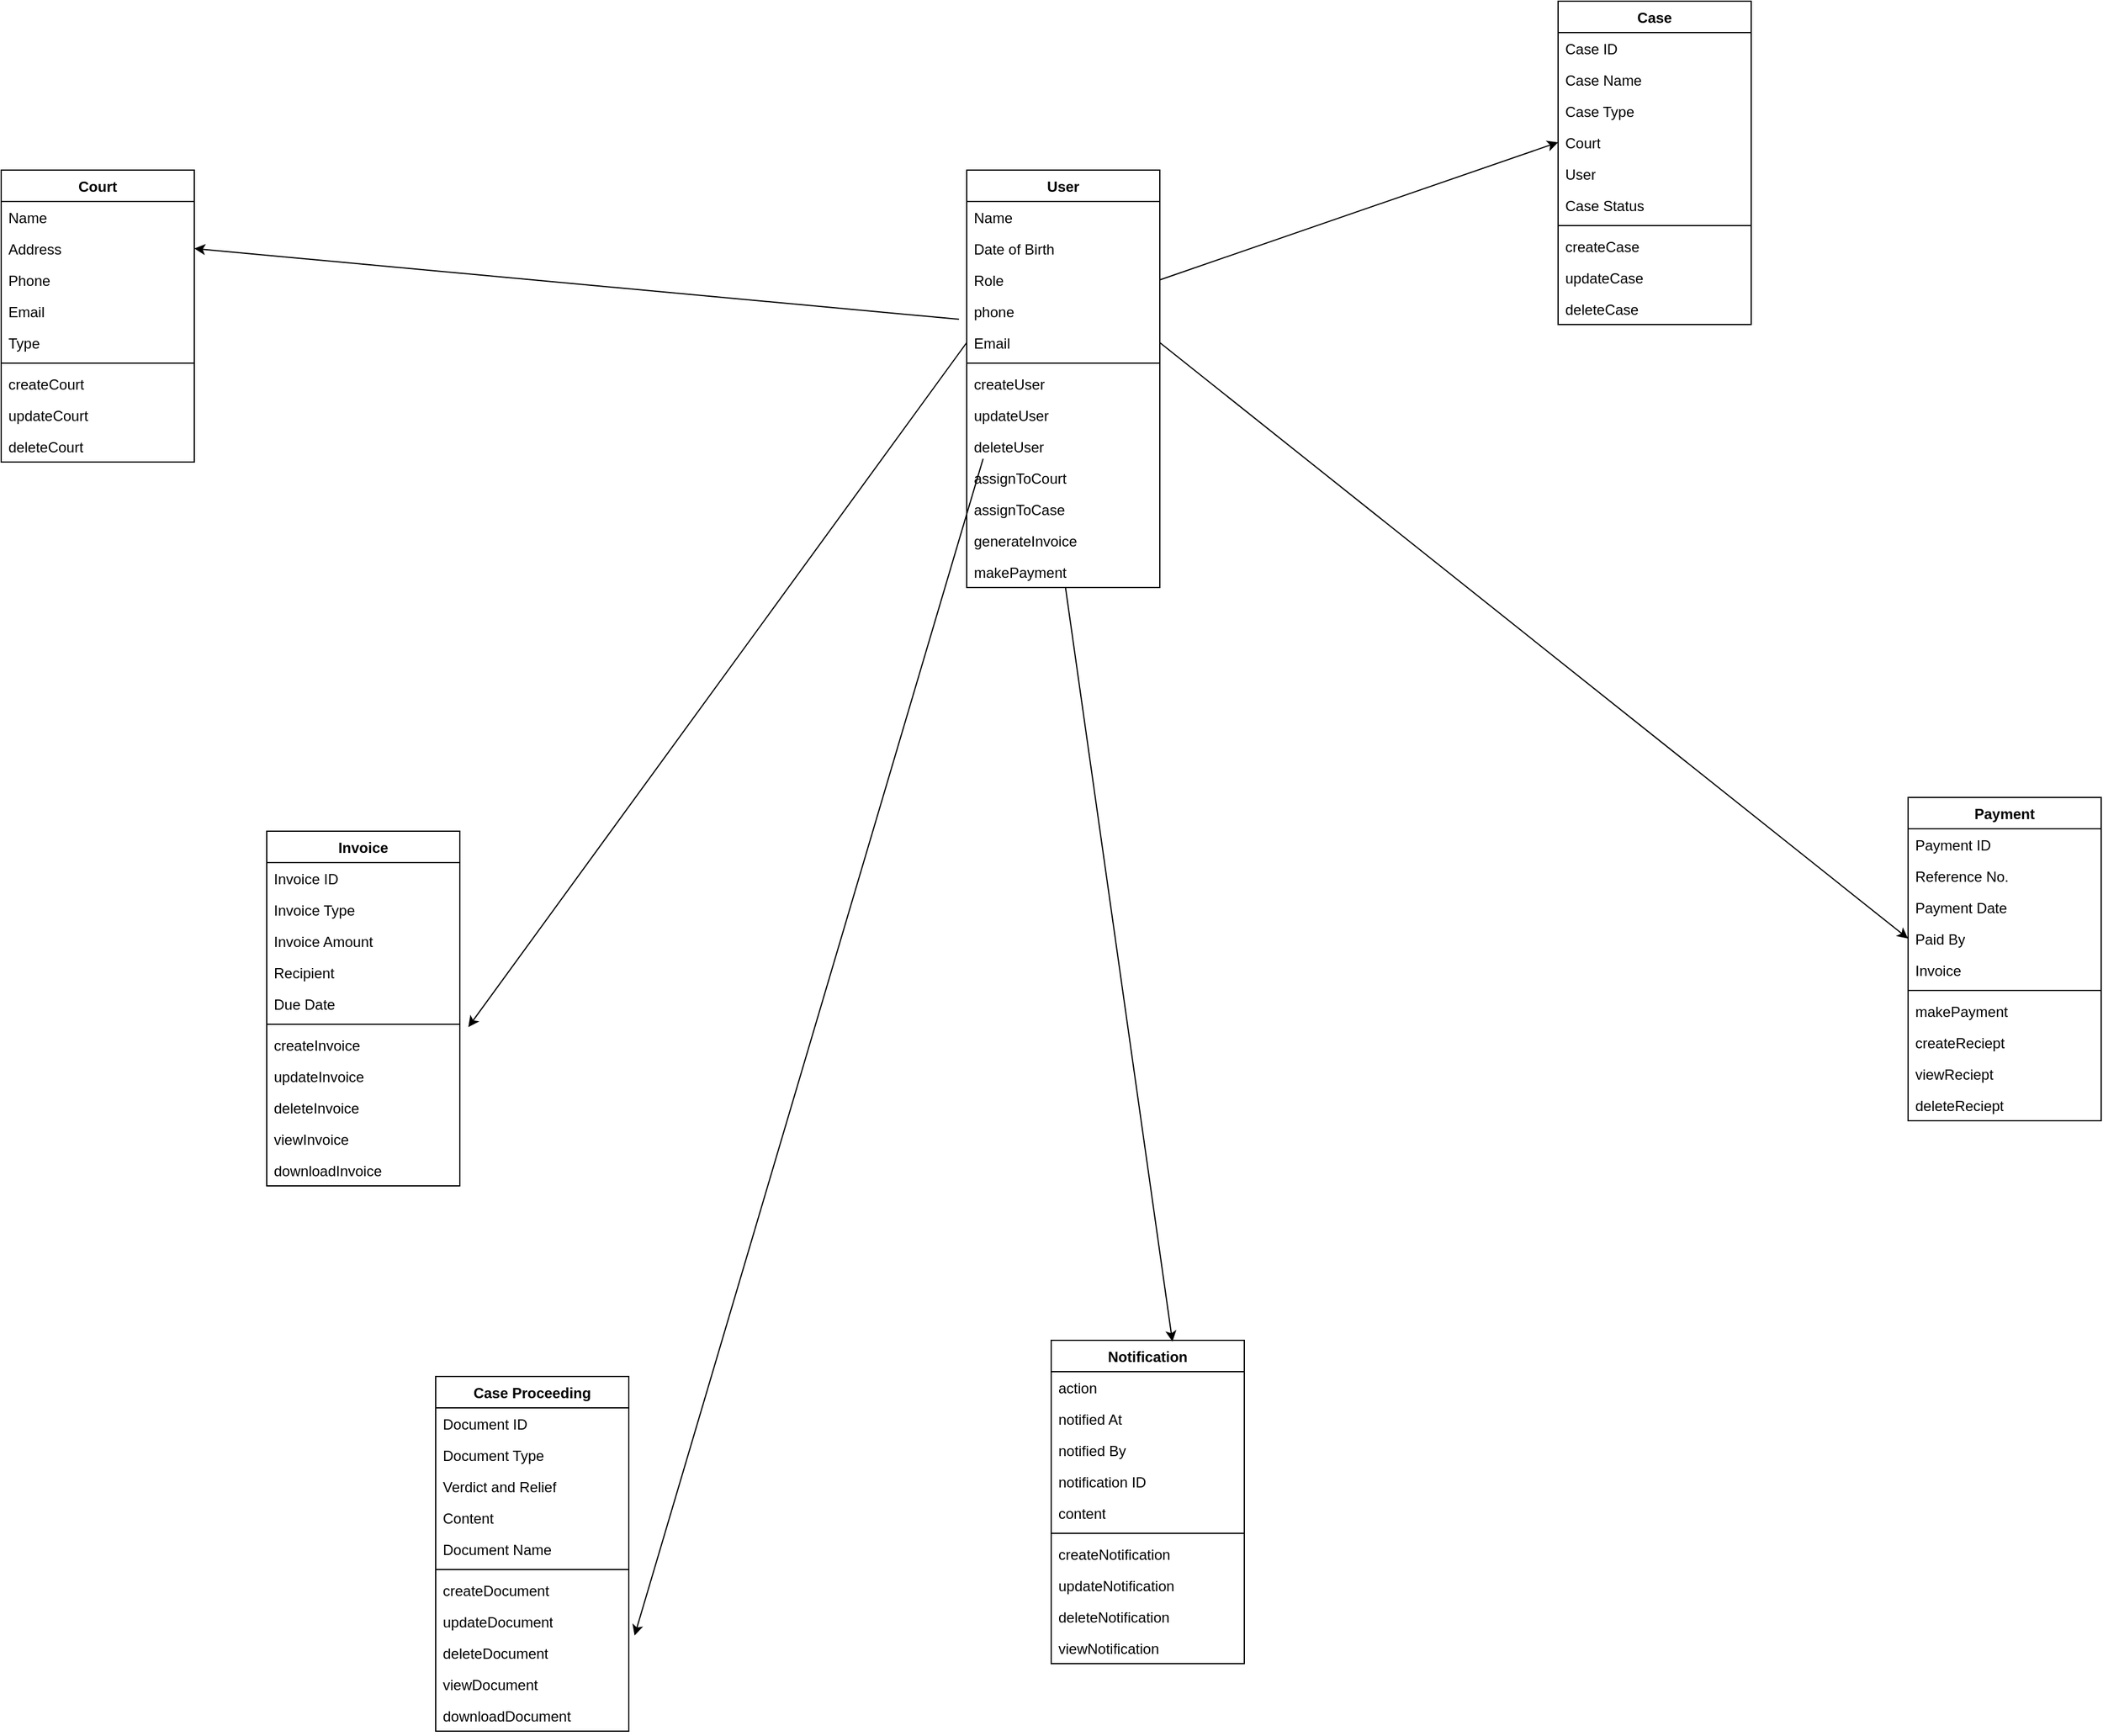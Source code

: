 <mxfile version="24.0.4" type="device">
  <diagram id="C5RBs43oDa-KdzZeNtuy" name="Page-1">
    <mxGraphModel dx="3027" dy="2479" grid="1" gridSize="10" guides="1" tooltips="1" connect="1" arrows="1" fold="1" page="1" pageScale="1" pageWidth="827" pageHeight="1169" math="0" shadow="0">
      <root>
        <mxCell id="WIyWlLk6GJQsqaUBKTNV-0" />
        <mxCell id="WIyWlLk6GJQsqaUBKTNV-1" parent="WIyWlLk6GJQsqaUBKTNV-0" />
        <mxCell id="jeXY_dgXtg1qaikZuLKi-0" value="User" style="swimlane;fontStyle=1;align=center;verticalAlign=top;childLayout=stackLayout;horizontal=1;startSize=26;horizontalStack=0;resizeParent=1;resizeParentMax=0;resizeLast=0;collapsible=1;marginBottom=0;whiteSpace=wrap;html=1;" vertex="1" parent="WIyWlLk6GJQsqaUBKTNV-1">
          <mxGeometry x="370" y="-150" width="160" height="346" as="geometry" />
        </mxCell>
        <mxCell id="jeXY_dgXtg1qaikZuLKi-1" value="Name" style="text;strokeColor=none;fillColor=none;align=left;verticalAlign=top;spacingLeft=4;spacingRight=4;overflow=hidden;rotatable=0;points=[[0,0.5],[1,0.5]];portConstraint=eastwest;whiteSpace=wrap;html=1;" vertex="1" parent="jeXY_dgXtg1qaikZuLKi-0">
          <mxGeometry y="26" width="160" height="26" as="geometry" />
        </mxCell>
        <mxCell id="jeXY_dgXtg1qaikZuLKi-32" value="Date of Birth" style="text;strokeColor=none;fillColor=none;align=left;verticalAlign=top;spacingLeft=4;spacingRight=4;overflow=hidden;rotatable=0;points=[[0,0.5],[1,0.5]];portConstraint=eastwest;whiteSpace=wrap;html=1;" vertex="1" parent="jeXY_dgXtg1qaikZuLKi-0">
          <mxGeometry y="52" width="160" height="26" as="geometry" />
        </mxCell>
        <mxCell id="jeXY_dgXtg1qaikZuLKi-33" value="Role" style="text;strokeColor=none;fillColor=none;align=left;verticalAlign=top;spacingLeft=4;spacingRight=4;overflow=hidden;rotatable=0;points=[[0,0.5],[1,0.5]];portConstraint=eastwest;whiteSpace=wrap;html=1;" vertex="1" parent="jeXY_dgXtg1qaikZuLKi-0">
          <mxGeometry y="78" width="160" height="26" as="geometry" />
        </mxCell>
        <mxCell id="jeXY_dgXtg1qaikZuLKi-36" value="phone" style="text;strokeColor=none;fillColor=none;align=left;verticalAlign=top;spacingLeft=4;spacingRight=4;overflow=hidden;rotatable=0;points=[[0,0.5],[1,0.5]];portConstraint=eastwest;whiteSpace=wrap;html=1;" vertex="1" parent="jeXY_dgXtg1qaikZuLKi-0">
          <mxGeometry y="104" width="160" height="26" as="geometry" />
        </mxCell>
        <mxCell id="jeXY_dgXtg1qaikZuLKi-34" value="Email" style="text;strokeColor=none;fillColor=none;align=left;verticalAlign=top;spacingLeft=4;spacingRight=4;overflow=hidden;rotatable=0;points=[[0,0.5],[1,0.5]];portConstraint=eastwest;whiteSpace=wrap;html=1;" vertex="1" parent="jeXY_dgXtg1qaikZuLKi-0">
          <mxGeometry y="130" width="160" height="26" as="geometry" />
        </mxCell>
        <mxCell id="jeXY_dgXtg1qaikZuLKi-2" value="" style="line;strokeWidth=1;fillColor=none;align=left;verticalAlign=middle;spacingTop=-1;spacingLeft=3;spacingRight=3;rotatable=0;labelPosition=right;points=[];portConstraint=eastwest;strokeColor=inherit;" vertex="1" parent="jeXY_dgXtg1qaikZuLKi-0">
          <mxGeometry y="156" width="160" height="8" as="geometry" />
        </mxCell>
        <mxCell id="jeXY_dgXtg1qaikZuLKi-3" value="createUser" style="text;strokeColor=none;fillColor=none;align=left;verticalAlign=top;spacingLeft=4;spacingRight=4;overflow=hidden;rotatable=0;points=[[0,0.5],[1,0.5]];portConstraint=eastwest;whiteSpace=wrap;html=1;" vertex="1" parent="jeXY_dgXtg1qaikZuLKi-0">
          <mxGeometry y="164" width="160" height="26" as="geometry" />
        </mxCell>
        <mxCell id="jeXY_dgXtg1qaikZuLKi-37" value="updateUser" style="text;strokeColor=none;fillColor=none;align=left;verticalAlign=top;spacingLeft=4;spacingRight=4;overflow=hidden;rotatable=0;points=[[0,0.5],[1,0.5]];portConstraint=eastwest;whiteSpace=wrap;html=1;" vertex="1" parent="jeXY_dgXtg1qaikZuLKi-0">
          <mxGeometry y="190" width="160" height="26" as="geometry" />
        </mxCell>
        <mxCell id="jeXY_dgXtg1qaikZuLKi-38" value="deleteUser" style="text;strokeColor=none;fillColor=none;align=left;verticalAlign=top;spacingLeft=4;spacingRight=4;overflow=hidden;rotatable=0;points=[[0,0.5],[1,0.5]];portConstraint=eastwest;whiteSpace=wrap;html=1;" vertex="1" parent="jeXY_dgXtg1qaikZuLKi-0">
          <mxGeometry y="216" width="160" height="26" as="geometry" />
        </mxCell>
        <mxCell id="jeXY_dgXtg1qaikZuLKi-39" value="assignToCourt" style="text;strokeColor=none;fillColor=none;align=left;verticalAlign=top;spacingLeft=4;spacingRight=4;overflow=hidden;rotatable=0;points=[[0,0.5],[1,0.5]];portConstraint=eastwest;whiteSpace=wrap;html=1;" vertex="1" parent="jeXY_dgXtg1qaikZuLKi-0">
          <mxGeometry y="242" width="160" height="26" as="geometry" />
        </mxCell>
        <mxCell id="jeXY_dgXtg1qaikZuLKi-40" value="assignToCase" style="text;strokeColor=none;fillColor=none;align=left;verticalAlign=top;spacingLeft=4;spacingRight=4;overflow=hidden;rotatable=0;points=[[0,0.5],[1,0.5]];portConstraint=eastwest;whiteSpace=wrap;html=1;" vertex="1" parent="jeXY_dgXtg1qaikZuLKi-0">
          <mxGeometry y="268" width="160" height="26" as="geometry" />
        </mxCell>
        <mxCell id="jeXY_dgXtg1qaikZuLKi-41" value="generateInvoice" style="text;strokeColor=none;fillColor=none;align=left;verticalAlign=top;spacingLeft=4;spacingRight=4;overflow=hidden;rotatable=0;points=[[0,0.5],[1,0.5]];portConstraint=eastwest;whiteSpace=wrap;html=1;" vertex="1" parent="jeXY_dgXtg1qaikZuLKi-0">
          <mxGeometry y="294" width="160" height="26" as="geometry" />
        </mxCell>
        <mxCell id="jeXY_dgXtg1qaikZuLKi-42" value="makePayment" style="text;strokeColor=none;fillColor=none;align=left;verticalAlign=top;spacingLeft=4;spacingRight=4;overflow=hidden;rotatable=0;points=[[0,0.5],[1,0.5]];portConstraint=eastwest;whiteSpace=wrap;html=1;" vertex="1" parent="jeXY_dgXtg1qaikZuLKi-0">
          <mxGeometry y="320" width="160" height="26" as="geometry" />
        </mxCell>
        <mxCell id="jeXY_dgXtg1qaikZuLKi-4" value="Court" style="swimlane;fontStyle=1;align=center;verticalAlign=top;childLayout=stackLayout;horizontal=1;startSize=26;horizontalStack=0;resizeParent=1;resizeParentMax=0;resizeLast=0;collapsible=1;marginBottom=0;whiteSpace=wrap;html=1;" vertex="1" parent="WIyWlLk6GJQsqaUBKTNV-1">
          <mxGeometry x="-430" y="-150" width="160" height="242" as="geometry" />
        </mxCell>
        <mxCell id="jeXY_dgXtg1qaikZuLKi-47" value="Name&lt;span style=&quot;white-space: pre;&quot;&gt;&#x9;&lt;/span&gt;" style="text;strokeColor=none;fillColor=none;align=left;verticalAlign=top;spacingLeft=4;spacingRight=4;overflow=hidden;rotatable=0;points=[[0,0.5],[1,0.5]];portConstraint=eastwest;whiteSpace=wrap;html=1;" vertex="1" parent="jeXY_dgXtg1qaikZuLKi-4">
          <mxGeometry y="26" width="160" height="26" as="geometry" />
        </mxCell>
        <mxCell id="jeXY_dgXtg1qaikZuLKi-46" value="Address" style="text;strokeColor=none;fillColor=none;align=left;verticalAlign=top;spacingLeft=4;spacingRight=4;overflow=hidden;rotatable=0;points=[[0,0.5],[1,0.5]];portConstraint=eastwest;whiteSpace=wrap;html=1;" vertex="1" parent="jeXY_dgXtg1qaikZuLKi-4">
          <mxGeometry y="52" width="160" height="26" as="geometry" />
        </mxCell>
        <mxCell id="jeXY_dgXtg1qaikZuLKi-45" value="Phone" style="text;strokeColor=none;fillColor=none;align=left;verticalAlign=top;spacingLeft=4;spacingRight=4;overflow=hidden;rotatable=0;points=[[0,0.5],[1,0.5]];portConstraint=eastwest;whiteSpace=wrap;html=1;" vertex="1" parent="jeXY_dgXtg1qaikZuLKi-4">
          <mxGeometry y="78" width="160" height="26" as="geometry" />
        </mxCell>
        <mxCell id="jeXY_dgXtg1qaikZuLKi-44" value="Email" style="text;strokeColor=none;fillColor=none;align=left;verticalAlign=top;spacingLeft=4;spacingRight=4;overflow=hidden;rotatable=0;points=[[0,0.5],[1,0.5]];portConstraint=eastwest;whiteSpace=wrap;html=1;" vertex="1" parent="jeXY_dgXtg1qaikZuLKi-4">
          <mxGeometry y="104" width="160" height="26" as="geometry" />
        </mxCell>
        <mxCell id="jeXY_dgXtg1qaikZuLKi-43" value="Type" style="text;strokeColor=none;fillColor=none;align=left;verticalAlign=top;spacingLeft=4;spacingRight=4;overflow=hidden;rotatable=0;points=[[0,0.5],[1,0.5]];portConstraint=eastwest;whiteSpace=wrap;html=1;" vertex="1" parent="jeXY_dgXtg1qaikZuLKi-4">
          <mxGeometry y="130" width="160" height="26" as="geometry" />
        </mxCell>
        <mxCell id="jeXY_dgXtg1qaikZuLKi-6" value="" style="line;strokeWidth=1;fillColor=none;align=left;verticalAlign=middle;spacingTop=-1;spacingLeft=3;spacingRight=3;rotatable=0;labelPosition=right;points=[];portConstraint=eastwest;strokeColor=inherit;" vertex="1" parent="jeXY_dgXtg1qaikZuLKi-4">
          <mxGeometry y="156" width="160" height="8" as="geometry" />
        </mxCell>
        <mxCell id="jeXY_dgXtg1qaikZuLKi-7" value="createCourt" style="text;strokeColor=none;fillColor=none;align=left;verticalAlign=top;spacingLeft=4;spacingRight=4;overflow=hidden;rotatable=0;points=[[0,0.5],[1,0.5]];portConstraint=eastwest;whiteSpace=wrap;html=1;" vertex="1" parent="jeXY_dgXtg1qaikZuLKi-4">
          <mxGeometry y="164" width="160" height="26" as="geometry" />
        </mxCell>
        <mxCell id="jeXY_dgXtg1qaikZuLKi-48" value="updateCourt" style="text;strokeColor=none;fillColor=none;align=left;verticalAlign=top;spacingLeft=4;spacingRight=4;overflow=hidden;rotatable=0;points=[[0,0.5],[1,0.5]];portConstraint=eastwest;whiteSpace=wrap;html=1;" vertex="1" parent="jeXY_dgXtg1qaikZuLKi-4">
          <mxGeometry y="190" width="160" height="26" as="geometry" />
        </mxCell>
        <mxCell id="jeXY_dgXtg1qaikZuLKi-49" value="deleteCourt" style="text;strokeColor=none;fillColor=none;align=left;verticalAlign=top;spacingLeft=4;spacingRight=4;overflow=hidden;rotatable=0;points=[[0,0.5],[1,0.5]];portConstraint=eastwest;whiteSpace=wrap;html=1;" vertex="1" parent="jeXY_dgXtg1qaikZuLKi-4">
          <mxGeometry y="216" width="160" height="26" as="geometry" />
        </mxCell>
        <mxCell id="jeXY_dgXtg1qaikZuLKi-8" value="Case" style="swimlane;fontStyle=1;align=center;verticalAlign=top;childLayout=stackLayout;horizontal=1;startSize=26;horizontalStack=0;resizeParent=1;resizeParentMax=0;resizeLast=0;collapsible=1;marginBottom=0;whiteSpace=wrap;html=1;" vertex="1" parent="WIyWlLk6GJQsqaUBKTNV-1">
          <mxGeometry x="860" y="-290" width="160" height="268" as="geometry" />
        </mxCell>
        <mxCell id="jeXY_dgXtg1qaikZuLKi-9" value="Case ID" style="text;strokeColor=none;fillColor=none;align=left;verticalAlign=top;spacingLeft=4;spacingRight=4;overflow=hidden;rotatable=0;points=[[0,0.5],[1,0.5]];portConstraint=eastwest;whiteSpace=wrap;html=1;" vertex="1" parent="jeXY_dgXtg1qaikZuLKi-8">
          <mxGeometry y="26" width="160" height="26" as="geometry" />
        </mxCell>
        <mxCell id="jeXY_dgXtg1qaikZuLKi-53" value="Case Name" style="text;strokeColor=none;fillColor=none;align=left;verticalAlign=top;spacingLeft=4;spacingRight=4;overflow=hidden;rotatable=0;points=[[0,0.5],[1,0.5]];portConstraint=eastwest;whiteSpace=wrap;html=1;" vertex="1" parent="jeXY_dgXtg1qaikZuLKi-8">
          <mxGeometry y="52" width="160" height="26" as="geometry" />
        </mxCell>
        <mxCell id="jeXY_dgXtg1qaikZuLKi-57" value="Case Type" style="text;strokeColor=none;fillColor=none;align=left;verticalAlign=top;spacingLeft=4;spacingRight=4;overflow=hidden;rotatable=0;points=[[0,0.5],[1,0.5]];portConstraint=eastwest;whiteSpace=wrap;html=1;" vertex="1" parent="jeXY_dgXtg1qaikZuLKi-8">
          <mxGeometry y="78" width="160" height="26" as="geometry" />
        </mxCell>
        <mxCell id="jeXY_dgXtg1qaikZuLKi-56" value="Court" style="text;strokeColor=none;fillColor=none;align=left;verticalAlign=top;spacingLeft=4;spacingRight=4;overflow=hidden;rotatable=0;points=[[0,0.5],[1,0.5]];portConstraint=eastwest;whiteSpace=wrap;html=1;" vertex="1" parent="jeXY_dgXtg1qaikZuLKi-8">
          <mxGeometry y="104" width="160" height="26" as="geometry" />
        </mxCell>
        <mxCell id="jeXY_dgXtg1qaikZuLKi-55" value="User" style="text;strokeColor=none;fillColor=none;align=left;verticalAlign=top;spacingLeft=4;spacingRight=4;overflow=hidden;rotatable=0;points=[[0,0.5],[1,0.5]];portConstraint=eastwest;whiteSpace=wrap;html=1;" vertex="1" parent="jeXY_dgXtg1qaikZuLKi-8">
          <mxGeometry y="130" width="160" height="26" as="geometry" />
        </mxCell>
        <mxCell id="jeXY_dgXtg1qaikZuLKi-54" value="Case Status" style="text;strokeColor=none;fillColor=none;align=left;verticalAlign=top;spacingLeft=4;spacingRight=4;overflow=hidden;rotatable=0;points=[[0,0.5],[1,0.5]];portConstraint=eastwest;whiteSpace=wrap;html=1;" vertex="1" parent="jeXY_dgXtg1qaikZuLKi-8">
          <mxGeometry y="156" width="160" height="26" as="geometry" />
        </mxCell>
        <mxCell id="jeXY_dgXtg1qaikZuLKi-10" value="" style="line;strokeWidth=1;fillColor=none;align=left;verticalAlign=middle;spacingTop=-1;spacingLeft=3;spacingRight=3;rotatable=0;labelPosition=right;points=[];portConstraint=eastwest;strokeColor=inherit;" vertex="1" parent="jeXY_dgXtg1qaikZuLKi-8">
          <mxGeometry y="182" width="160" height="8" as="geometry" />
        </mxCell>
        <mxCell id="jeXY_dgXtg1qaikZuLKi-11" value="createCase" style="text;strokeColor=none;fillColor=none;align=left;verticalAlign=top;spacingLeft=4;spacingRight=4;overflow=hidden;rotatable=0;points=[[0,0.5],[1,0.5]];portConstraint=eastwest;whiteSpace=wrap;html=1;" vertex="1" parent="jeXY_dgXtg1qaikZuLKi-8">
          <mxGeometry y="190" width="160" height="26" as="geometry" />
        </mxCell>
        <mxCell id="jeXY_dgXtg1qaikZuLKi-58" value="updateCase" style="text;strokeColor=none;fillColor=none;align=left;verticalAlign=top;spacingLeft=4;spacingRight=4;overflow=hidden;rotatable=0;points=[[0,0.5],[1,0.5]];portConstraint=eastwest;whiteSpace=wrap;html=1;" vertex="1" parent="jeXY_dgXtg1qaikZuLKi-8">
          <mxGeometry y="216" width="160" height="26" as="geometry" />
        </mxCell>
        <mxCell id="jeXY_dgXtg1qaikZuLKi-59" value="deleteCase" style="text;strokeColor=none;fillColor=none;align=left;verticalAlign=top;spacingLeft=4;spacingRight=4;overflow=hidden;rotatable=0;points=[[0,0.5],[1,0.5]];portConstraint=eastwest;whiteSpace=wrap;html=1;" vertex="1" parent="jeXY_dgXtg1qaikZuLKi-8">
          <mxGeometry y="242" width="160" height="26" as="geometry" />
        </mxCell>
        <mxCell id="jeXY_dgXtg1qaikZuLKi-12" value="Case Proceeding" style="swimlane;fontStyle=1;align=center;verticalAlign=top;childLayout=stackLayout;horizontal=1;startSize=26;horizontalStack=0;resizeParent=1;resizeParentMax=0;resizeLast=0;collapsible=1;marginBottom=0;whiteSpace=wrap;html=1;" vertex="1" parent="WIyWlLk6GJQsqaUBKTNV-1">
          <mxGeometry x="-70" y="850" width="160" height="294" as="geometry" />
        </mxCell>
        <mxCell id="jeXY_dgXtg1qaikZuLKi-64" value="Document ID" style="text;strokeColor=none;fillColor=none;align=left;verticalAlign=top;spacingLeft=4;spacingRight=4;overflow=hidden;rotatable=0;points=[[0,0.5],[1,0.5]];portConstraint=eastwest;whiteSpace=wrap;html=1;" vertex="1" parent="jeXY_dgXtg1qaikZuLKi-12">
          <mxGeometry y="26" width="160" height="26" as="geometry" />
        </mxCell>
        <mxCell id="jeXY_dgXtg1qaikZuLKi-63" value="Document Type" style="text;strokeColor=none;fillColor=none;align=left;verticalAlign=top;spacingLeft=4;spacingRight=4;overflow=hidden;rotatable=0;points=[[0,0.5],[1,0.5]];portConstraint=eastwest;whiteSpace=wrap;html=1;" vertex="1" parent="jeXY_dgXtg1qaikZuLKi-12">
          <mxGeometry y="52" width="160" height="26" as="geometry" />
        </mxCell>
        <mxCell id="jeXY_dgXtg1qaikZuLKi-62" value="Verdict and Relief" style="text;strokeColor=none;fillColor=none;align=left;verticalAlign=top;spacingLeft=4;spacingRight=4;overflow=hidden;rotatable=0;points=[[0,0.5],[1,0.5]];portConstraint=eastwest;whiteSpace=wrap;html=1;" vertex="1" parent="jeXY_dgXtg1qaikZuLKi-12">
          <mxGeometry y="78" width="160" height="26" as="geometry" />
        </mxCell>
        <mxCell id="jeXY_dgXtg1qaikZuLKi-61" value="Content" style="text;strokeColor=none;fillColor=none;align=left;verticalAlign=top;spacingLeft=4;spacingRight=4;overflow=hidden;rotatable=0;points=[[0,0.5],[1,0.5]];portConstraint=eastwest;whiteSpace=wrap;html=1;" vertex="1" parent="jeXY_dgXtg1qaikZuLKi-12">
          <mxGeometry y="104" width="160" height="26" as="geometry" />
        </mxCell>
        <mxCell id="jeXY_dgXtg1qaikZuLKi-13" value="Document Name" style="text;strokeColor=none;fillColor=none;align=left;verticalAlign=top;spacingLeft=4;spacingRight=4;overflow=hidden;rotatable=0;points=[[0,0.5],[1,0.5]];portConstraint=eastwest;whiteSpace=wrap;html=1;" vertex="1" parent="jeXY_dgXtg1qaikZuLKi-12">
          <mxGeometry y="130" width="160" height="26" as="geometry" />
        </mxCell>
        <mxCell id="jeXY_dgXtg1qaikZuLKi-14" value="" style="line;strokeWidth=1;fillColor=none;align=left;verticalAlign=middle;spacingTop=-1;spacingLeft=3;spacingRight=3;rotatable=0;labelPosition=right;points=[];portConstraint=eastwest;strokeColor=inherit;" vertex="1" parent="jeXY_dgXtg1qaikZuLKi-12">
          <mxGeometry y="156" width="160" height="8" as="geometry" />
        </mxCell>
        <mxCell id="jeXY_dgXtg1qaikZuLKi-15" value="createDocument" style="text;strokeColor=none;fillColor=none;align=left;verticalAlign=top;spacingLeft=4;spacingRight=4;overflow=hidden;rotatable=0;points=[[0,0.5],[1,0.5]];portConstraint=eastwest;whiteSpace=wrap;html=1;" vertex="1" parent="jeXY_dgXtg1qaikZuLKi-12">
          <mxGeometry y="164" width="160" height="26" as="geometry" />
        </mxCell>
        <mxCell id="jeXY_dgXtg1qaikZuLKi-65" value="updateDocument" style="text;strokeColor=none;fillColor=none;align=left;verticalAlign=top;spacingLeft=4;spacingRight=4;overflow=hidden;rotatable=0;points=[[0,0.5],[1,0.5]];portConstraint=eastwest;whiteSpace=wrap;html=1;" vertex="1" parent="jeXY_dgXtg1qaikZuLKi-12">
          <mxGeometry y="190" width="160" height="26" as="geometry" />
        </mxCell>
        <mxCell id="jeXY_dgXtg1qaikZuLKi-66" value="deleteDocument" style="text;strokeColor=none;fillColor=none;align=left;verticalAlign=top;spacingLeft=4;spacingRight=4;overflow=hidden;rotatable=0;points=[[0,0.5],[1,0.5]];portConstraint=eastwest;whiteSpace=wrap;html=1;" vertex="1" parent="jeXY_dgXtg1qaikZuLKi-12">
          <mxGeometry y="216" width="160" height="26" as="geometry" />
        </mxCell>
        <mxCell id="jeXY_dgXtg1qaikZuLKi-67" value="viewDocument" style="text;strokeColor=none;fillColor=none;align=left;verticalAlign=top;spacingLeft=4;spacingRight=4;overflow=hidden;rotatable=0;points=[[0,0.5],[1,0.5]];portConstraint=eastwest;whiteSpace=wrap;html=1;" vertex="1" parent="jeXY_dgXtg1qaikZuLKi-12">
          <mxGeometry y="242" width="160" height="26" as="geometry" />
        </mxCell>
        <mxCell id="jeXY_dgXtg1qaikZuLKi-68" value="downloadDocument" style="text;strokeColor=none;fillColor=none;align=left;verticalAlign=top;spacingLeft=4;spacingRight=4;overflow=hidden;rotatable=0;points=[[0,0.5],[1,0.5]];portConstraint=eastwest;whiteSpace=wrap;html=1;" vertex="1" parent="jeXY_dgXtg1qaikZuLKi-12">
          <mxGeometry y="268" width="160" height="26" as="geometry" />
        </mxCell>
        <mxCell id="jeXY_dgXtg1qaikZuLKi-16" value="Payment" style="swimlane;fontStyle=1;align=center;verticalAlign=top;childLayout=stackLayout;horizontal=1;startSize=26;horizontalStack=0;resizeParent=1;resizeParentMax=0;resizeLast=0;collapsible=1;marginBottom=0;whiteSpace=wrap;html=1;" vertex="1" parent="WIyWlLk6GJQsqaUBKTNV-1">
          <mxGeometry x="1150" y="370" width="160" height="268" as="geometry" />
        </mxCell>
        <mxCell id="jeXY_dgXtg1qaikZuLKi-78" value="Payment ID" style="text;strokeColor=none;fillColor=none;align=left;verticalAlign=top;spacingLeft=4;spacingRight=4;overflow=hidden;rotatable=0;points=[[0,0.5],[1,0.5]];portConstraint=eastwest;whiteSpace=wrap;html=1;" vertex="1" parent="jeXY_dgXtg1qaikZuLKi-16">
          <mxGeometry y="26" width="160" height="26" as="geometry" />
        </mxCell>
        <mxCell id="jeXY_dgXtg1qaikZuLKi-81" value="Reference No." style="text;strokeColor=none;fillColor=none;align=left;verticalAlign=top;spacingLeft=4;spacingRight=4;overflow=hidden;rotatable=0;points=[[0,0.5],[1,0.5]];portConstraint=eastwest;whiteSpace=wrap;html=1;" vertex="1" parent="jeXY_dgXtg1qaikZuLKi-16">
          <mxGeometry y="52" width="160" height="26" as="geometry" />
        </mxCell>
        <mxCell id="jeXY_dgXtg1qaikZuLKi-80" value="Payment Date" style="text;strokeColor=none;fillColor=none;align=left;verticalAlign=top;spacingLeft=4;spacingRight=4;overflow=hidden;rotatable=0;points=[[0,0.5],[1,0.5]];portConstraint=eastwest;whiteSpace=wrap;html=1;" vertex="1" parent="jeXY_dgXtg1qaikZuLKi-16">
          <mxGeometry y="78" width="160" height="26" as="geometry" />
        </mxCell>
        <mxCell id="jeXY_dgXtg1qaikZuLKi-79" value="Paid By" style="text;strokeColor=none;fillColor=none;align=left;verticalAlign=top;spacingLeft=4;spacingRight=4;overflow=hidden;rotatable=0;points=[[0,0.5],[1,0.5]];portConstraint=eastwest;whiteSpace=wrap;html=1;" vertex="1" parent="jeXY_dgXtg1qaikZuLKi-16">
          <mxGeometry y="104" width="160" height="26" as="geometry" />
        </mxCell>
        <mxCell id="jeXY_dgXtg1qaikZuLKi-17" value="Invoice" style="text;strokeColor=none;fillColor=none;align=left;verticalAlign=top;spacingLeft=4;spacingRight=4;overflow=hidden;rotatable=0;points=[[0,0.5],[1,0.5]];portConstraint=eastwest;whiteSpace=wrap;html=1;" vertex="1" parent="jeXY_dgXtg1qaikZuLKi-16">
          <mxGeometry y="130" width="160" height="26" as="geometry" />
        </mxCell>
        <mxCell id="jeXY_dgXtg1qaikZuLKi-18" value="" style="line;strokeWidth=1;fillColor=none;align=left;verticalAlign=middle;spacingTop=-1;spacingLeft=3;spacingRight=3;rotatable=0;labelPosition=right;points=[];portConstraint=eastwest;strokeColor=inherit;" vertex="1" parent="jeXY_dgXtg1qaikZuLKi-16">
          <mxGeometry y="156" width="160" height="8" as="geometry" />
        </mxCell>
        <mxCell id="jeXY_dgXtg1qaikZuLKi-19" value="makePayment" style="text;strokeColor=none;fillColor=none;align=left;verticalAlign=top;spacingLeft=4;spacingRight=4;overflow=hidden;rotatable=0;points=[[0,0.5],[1,0.5]];portConstraint=eastwest;whiteSpace=wrap;html=1;" vertex="1" parent="jeXY_dgXtg1qaikZuLKi-16">
          <mxGeometry y="164" width="160" height="26" as="geometry" />
        </mxCell>
        <mxCell id="jeXY_dgXtg1qaikZuLKi-82" value="createReciept" style="text;strokeColor=none;fillColor=none;align=left;verticalAlign=top;spacingLeft=4;spacingRight=4;overflow=hidden;rotatable=0;points=[[0,0.5],[1,0.5]];portConstraint=eastwest;whiteSpace=wrap;html=1;" vertex="1" parent="jeXY_dgXtg1qaikZuLKi-16">
          <mxGeometry y="190" width="160" height="26" as="geometry" />
        </mxCell>
        <mxCell id="jeXY_dgXtg1qaikZuLKi-83" value="viewReciept" style="text;strokeColor=none;fillColor=none;align=left;verticalAlign=top;spacingLeft=4;spacingRight=4;overflow=hidden;rotatable=0;points=[[0,0.5],[1,0.5]];portConstraint=eastwest;whiteSpace=wrap;html=1;" vertex="1" parent="jeXY_dgXtg1qaikZuLKi-16">
          <mxGeometry y="216" width="160" height="26" as="geometry" />
        </mxCell>
        <mxCell id="jeXY_dgXtg1qaikZuLKi-84" value="deleteReciept" style="text;strokeColor=none;fillColor=none;align=left;verticalAlign=top;spacingLeft=4;spacingRight=4;overflow=hidden;rotatable=0;points=[[0,0.5],[1,0.5]];portConstraint=eastwest;whiteSpace=wrap;html=1;" vertex="1" parent="jeXY_dgXtg1qaikZuLKi-16">
          <mxGeometry y="242" width="160" height="26" as="geometry" />
        </mxCell>
        <mxCell id="jeXY_dgXtg1qaikZuLKi-20" value="Invoice" style="swimlane;fontStyle=1;align=center;verticalAlign=top;childLayout=stackLayout;horizontal=1;startSize=26;horizontalStack=0;resizeParent=1;resizeParentMax=0;resizeLast=0;collapsible=1;marginBottom=0;whiteSpace=wrap;html=1;" vertex="1" parent="WIyWlLk6GJQsqaUBKTNV-1">
          <mxGeometry x="-210" y="398" width="160" height="294" as="geometry" />
        </mxCell>
        <mxCell id="jeXY_dgXtg1qaikZuLKi-73" value="Invoice ID" style="text;strokeColor=none;fillColor=none;align=left;verticalAlign=top;spacingLeft=4;spacingRight=4;overflow=hidden;rotatable=0;points=[[0,0.5],[1,0.5]];portConstraint=eastwest;whiteSpace=wrap;html=1;" vertex="1" parent="jeXY_dgXtg1qaikZuLKi-20">
          <mxGeometry y="26" width="160" height="26" as="geometry" />
        </mxCell>
        <mxCell id="jeXY_dgXtg1qaikZuLKi-72" value="Invoice Type" style="text;strokeColor=none;fillColor=none;align=left;verticalAlign=top;spacingLeft=4;spacingRight=4;overflow=hidden;rotatable=0;points=[[0,0.5],[1,0.5]];portConstraint=eastwest;whiteSpace=wrap;html=1;" vertex="1" parent="jeXY_dgXtg1qaikZuLKi-20">
          <mxGeometry y="52" width="160" height="26" as="geometry" />
        </mxCell>
        <mxCell id="jeXY_dgXtg1qaikZuLKi-71" value="Invoice Amount" style="text;strokeColor=none;fillColor=none;align=left;verticalAlign=top;spacingLeft=4;spacingRight=4;overflow=hidden;rotatable=0;points=[[0,0.5],[1,0.5]];portConstraint=eastwest;whiteSpace=wrap;html=1;" vertex="1" parent="jeXY_dgXtg1qaikZuLKi-20">
          <mxGeometry y="78" width="160" height="26" as="geometry" />
        </mxCell>
        <mxCell id="jeXY_dgXtg1qaikZuLKi-70" value="Recipient" style="text;strokeColor=none;fillColor=none;align=left;verticalAlign=top;spacingLeft=4;spacingRight=4;overflow=hidden;rotatable=0;points=[[0,0.5],[1,0.5]];portConstraint=eastwest;whiteSpace=wrap;html=1;" vertex="1" parent="jeXY_dgXtg1qaikZuLKi-20">
          <mxGeometry y="104" width="160" height="26" as="geometry" />
        </mxCell>
        <mxCell id="jeXY_dgXtg1qaikZuLKi-69" value="Due Date" style="text;strokeColor=none;fillColor=none;align=left;verticalAlign=top;spacingLeft=4;spacingRight=4;overflow=hidden;rotatable=0;points=[[0,0.5],[1,0.5]];portConstraint=eastwest;whiteSpace=wrap;html=1;" vertex="1" parent="jeXY_dgXtg1qaikZuLKi-20">
          <mxGeometry y="130" width="160" height="26" as="geometry" />
        </mxCell>
        <mxCell id="jeXY_dgXtg1qaikZuLKi-22" value="" style="line;strokeWidth=1;fillColor=none;align=left;verticalAlign=middle;spacingTop=-1;spacingLeft=3;spacingRight=3;rotatable=0;labelPosition=right;points=[];portConstraint=eastwest;strokeColor=inherit;" vertex="1" parent="jeXY_dgXtg1qaikZuLKi-20">
          <mxGeometry y="156" width="160" height="8" as="geometry" />
        </mxCell>
        <mxCell id="jeXY_dgXtg1qaikZuLKi-23" value="createInvoice" style="text;strokeColor=none;fillColor=none;align=left;verticalAlign=top;spacingLeft=4;spacingRight=4;overflow=hidden;rotatable=0;points=[[0,0.5],[1,0.5]];portConstraint=eastwest;whiteSpace=wrap;html=1;" vertex="1" parent="jeXY_dgXtg1qaikZuLKi-20">
          <mxGeometry y="164" width="160" height="26" as="geometry" />
        </mxCell>
        <mxCell id="jeXY_dgXtg1qaikZuLKi-74" value="updateInvoice" style="text;strokeColor=none;fillColor=none;align=left;verticalAlign=top;spacingLeft=4;spacingRight=4;overflow=hidden;rotatable=0;points=[[0,0.5],[1,0.5]];portConstraint=eastwest;whiteSpace=wrap;html=1;" vertex="1" parent="jeXY_dgXtg1qaikZuLKi-20">
          <mxGeometry y="190" width="160" height="26" as="geometry" />
        </mxCell>
        <mxCell id="jeXY_dgXtg1qaikZuLKi-75" value="deleteInvoice" style="text;strokeColor=none;fillColor=none;align=left;verticalAlign=top;spacingLeft=4;spacingRight=4;overflow=hidden;rotatable=0;points=[[0,0.5],[1,0.5]];portConstraint=eastwest;whiteSpace=wrap;html=1;" vertex="1" parent="jeXY_dgXtg1qaikZuLKi-20">
          <mxGeometry y="216" width="160" height="26" as="geometry" />
        </mxCell>
        <mxCell id="jeXY_dgXtg1qaikZuLKi-76" value="viewInvoice" style="text;strokeColor=none;fillColor=none;align=left;verticalAlign=top;spacingLeft=4;spacingRight=4;overflow=hidden;rotatable=0;points=[[0,0.5],[1,0.5]];portConstraint=eastwest;whiteSpace=wrap;html=1;" vertex="1" parent="jeXY_dgXtg1qaikZuLKi-20">
          <mxGeometry y="242" width="160" height="26" as="geometry" />
        </mxCell>
        <mxCell id="jeXY_dgXtg1qaikZuLKi-77" value="downloadInvoice" style="text;strokeColor=none;fillColor=none;align=left;verticalAlign=top;spacingLeft=4;spacingRight=4;overflow=hidden;rotatable=0;points=[[0,0.5],[1,0.5]];portConstraint=eastwest;whiteSpace=wrap;html=1;" vertex="1" parent="jeXY_dgXtg1qaikZuLKi-20">
          <mxGeometry y="268" width="160" height="26" as="geometry" />
        </mxCell>
        <mxCell id="jeXY_dgXtg1qaikZuLKi-24" value="Notification" style="swimlane;fontStyle=1;align=center;verticalAlign=top;childLayout=stackLayout;horizontal=1;startSize=26;horizontalStack=0;resizeParent=1;resizeParentMax=0;resizeLast=0;collapsible=1;marginBottom=0;whiteSpace=wrap;html=1;" vertex="1" parent="WIyWlLk6GJQsqaUBKTNV-1">
          <mxGeometry x="440" y="820" width="160" height="268" as="geometry" />
        </mxCell>
        <mxCell id="jeXY_dgXtg1qaikZuLKi-87" value="action" style="text;strokeColor=none;fillColor=none;align=left;verticalAlign=top;spacingLeft=4;spacingRight=4;overflow=hidden;rotatable=0;points=[[0,0.5],[1,0.5]];portConstraint=eastwest;whiteSpace=wrap;html=1;" vertex="1" parent="jeXY_dgXtg1qaikZuLKi-24">
          <mxGeometry y="26" width="160" height="26" as="geometry" />
        </mxCell>
        <mxCell id="jeXY_dgXtg1qaikZuLKi-91" value="notified At" style="text;strokeColor=none;fillColor=none;align=left;verticalAlign=top;spacingLeft=4;spacingRight=4;overflow=hidden;rotatable=0;points=[[0,0.5],[1,0.5]];portConstraint=eastwest;whiteSpace=wrap;html=1;" vertex="1" parent="jeXY_dgXtg1qaikZuLKi-24">
          <mxGeometry y="52" width="160" height="26" as="geometry" />
        </mxCell>
        <mxCell id="jeXY_dgXtg1qaikZuLKi-90" value="notified By" style="text;strokeColor=none;fillColor=none;align=left;verticalAlign=top;spacingLeft=4;spacingRight=4;overflow=hidden;rotatable=0;points=[[0,0.5],[1,0.5]];portConstraint=eastwest;whiteSpace=wrap;html=1;" vertex="1" parent="jeXY_dgXtg1qaikZuLKi-24">
          <mxGeometry y="78" width="160" height="26" as="geometry" />
        </mxCell>
        <mxCell id="jeXY_dgXtg1qaikZuLKi-89" value="notification ID" style="text;strokeColor=none;fillColor=none;align=left;verticalAlign=top;spacingLeft=4;spacingRight=4;overflow=hidden;rotatable=0;points=[[0,0.5],[1,0.5]];portConstraint=eastwest;whiteSpace=wrap;html=1;" vertex="1" parent="jeXY_dgXtg1qaikZuLKi-24">
          <mxGeometry y="104" width="160" height="26" as="geometry" />
        </mxCell>
        <mxCell id="jeXY_dgXtg1qaikZuLKi-88" value="content" style="text;strokeColor=none;fillColor=none;align=left;verticalAlign=top;spacingLeft=4;spacingRight=4;overflow=hidden;rotatable=0;points=[[0,0.5],[1,0.5]];portConstraint=eastwest;whiteSpace=wrap;html=1;" vertex="1" parent="jeXY_dgXtg1qaikZuLKi-24">
          <mxGeometry y="130" width="160" height="26" as="geometry" />
        </mxCell>
        <mxCell id="jeXY_dgXtg1qaikZuLKi-26" value="" style="line;strokeWidth=1;fillColor=none;align=left;verticalAlign=middle;spacingTop=-1;spacingLeft=3;spacingRight=3;rotatable=0;labelPosition=right;points=[];portConstraint=eastwest;strokeColor=inherit;" vertex="1" parent="jeXY_dgXtg1qaikZuLKi-24">
          <mxGeometry y="156" width="160" height="8" as="geometry" />
        </mxCell>
        <mxCell id="jeXY_dgXtg1qaikZuLKi-27" value="createNotification" style="text;strokeColor=none;fillColor=none;align=left;verticalAlign=top;spacingLeft=4;spacingRight=4;overflow=hidden;rotatable=0;points=[[0,0.5],[1,0.5]];portConstraint=eastwest;whiteSpace=wrap;html=1;" vertex="1" parent="jeXY_dgXtg1qaikZuLKi-24">
          <mxGeometry y="164" width="160" height="26" as="geometry" />
        </mxCell>
        <mxCell id="jeXY_dgXtg1qaikZuLKi-92" value="updateNotification" style="text;strokeColor=none;fillColor=none;align=left;verticalAlign=top;spacingLeft=4;spacingRight=4;overflow=hidden;rotatable=0;points=[[0,0.5],[1,0.5]];portConstraint=eastwest;whiteSpace=wrap;html=1;" vertex="1" parent="jeXY_dgXtg1qaikZuLKi-24">
          <mxGeometry y="190" width="160" height="26" as="geometry" />
        </mxCell>
        <mxCell id="jeXY_dgXtg1qaikZuLKi-93" value="deleteNotification" style="text;strokeColor=none;fillColor=none;align=left;verticalAlign=top;spacingLeft=4;spacingRight=4;overflow=hidden;rotatable=0;points=[[0,0.5],[1,0.5]];portConstraint=eastwest;whiteSpace=wrap;html=1;" vertex="1" parent="jeXY_dgXtg1qaikZuLKi-24">
          <mxGeometry y="216" width="160" height="26" as="geometry" />
        </mxCell>
        <mxCell id="jeXY_dgXtg1qaikZuLKi-94" value="viewNotification" style="text;strokeColor=none;fillColor=none;align=left;verticalAlign=top;spacingLeft=4;spacingRight=4;overflow=hidden;rotatable=0;points=[[0,0.5],[1,0.5]];portConstraint=eastwest;whiteSpace=wrap;html=1;" vertex="1" parent="jeXY_dgXtg1qaikZuLKi-24">
          <mxGeometry y="242" width="160" height="26" as="geometry" />
        </mxCell>
        <mxCell id="jeXY_dgXtg1qaikZuLKi-96" value="" style="endArrow=classic;html=1;rounded=0;exitX=-0.04;exitY=-0.244;exitDx=0;exitDy=0;exitPerimeter=0;entryX=1;entryY=0.5;entryDx=0;entryDy=0;" edge="1" parent="WIyWlLk6GJQsqaUBKTNV-1" source="jeXY_dgXtg1qaikZuLKi-34" target="jeXY_dgXtg1qaikZuLKi-46">
          <mxGeometry width="50" height="50" relative="1" as="geometry">
            <mxPoint x="-70" y="-10" as="sourcePoint" />
            <mxPoint x="-20" y="-60" as="targetPoint" />
          </mxGeometry>
        </mxCell>
        <mxCell id="jeXY_dgXtg1qaikZuLKi-97" value="" style="endArrow=classic;html=1;rounded=0;exitX=0;exitY=0.5;exitDx=0;exitDy=0;entryX=1.044;entryY=-0.064;entryDx=0;entryDy=0;entryPerimeter=0;" edge="1" parent="WIyWlLk6GJQsqaUBKTNV-1" source="jeXY_dgXtg1qaikZuLKi-34" target="jeXY_dgXtg1qaikZuLKi-23">
          <mxGeometry width="50" height="50" relative="1" as="geometry">
            <mxPoint x="374" y="-16" as="sourcePoint" />
            <mxPoint x="-260" y="-75" as="targetPoint" />
          </mxGeometry>
        </mxCell>
        <mxCell id="jeXY_dgXtg1qaikZuLKi-98" value="" style="endArrow=classic;html=1;rounded=0;exitX=0.085;exitY=-0.107;exitDx=0;exitDy=0;entryX=1.03;entryY=-0.047;entryDx=0;entryDy=0;entryPerimeter=0;exitPerimeter=0;" edge="1" parent="WIyWlLk6GJQsqaUBKTNV-1" source="jeXY_dgXtg1qaikZuLKi-39" target="jeXY_dgXtg1qaikZuLKi-66">
          <mxGeometry width="50" height="50" relative="1" as="geometry">
            <mxPoint x="380" y="3" as="sourcePoint" />
            <mxPoint x="-33" y="570" as="targetPoint" />
          </mxGeometry>
        </mxCell>
        <mxCell id="jeXY_dgXtg1qaikZuLKi-99" value="" style="endArrow=classic;html=1;rounded=0;exitX=1;exitY=0.5;exitDx=0;exitDy=0;entryX=0;entryY=0.5;entryDx=0;entryDy=0;" edge="1" parent="WIyWlLk6GJQsqaUBKTNV-1" source="jeXY_dgXtg1qaikZuLKi-33" target="jeXY_dgXtg1qaikZuLKi-56">
          <mxGeometry width="50" height="50" relative="1" as="geometry">
            <mxPoint x="889" y="-210" as="sourcePoint" />
            <mxPoint x="600" y="766" as="targetPoint" />
          </mxGeometry>
        </mxCell>
        <mxCell id="jeXY_dgXtg1qaikZuLKi-100" value="" style="endArrow=classic;html=1;rounded=0;exitX=1;exitY=0.5;exitDx=0;exitDy=0;entryX=0;entryY=0.5;entryDx=0;entryDy=0;" edge="1" parent="WIyWlLk6GJQsqaUBKTNV-1" source="jeXY_dgXtg1qaikZuLKi-34" target="jeXY_dgXtg1qaikZuLKi-79">
          <mxGeometry width="50" height="50" relative="1" as="geometry">
            <mxPoint x="540" y="-49" as="sourcePoint" />
            <mxPoint x="870" y="-163" as="targetPoint" />
          </mxGeometry>
        </mxCell>
        <mxCell id="jeXY_dgXtg1qaikZuLKi-101" value="" style="endArrow=classic;html=1;rounded=0;entryX=0.628;entryY=0.004;entryDx=0;entryDy=0;entryPerimeter=0;" edge="1" parent="WIyWlLk6GJQsqaUBKTNV-1" source="jeXY_dgXtg1qaikZuLKi-42" target="jeXY_dgXtg1qaikZuLKi-24">
          <mxGeometry width="50" height="50" relative="1" as="geometry">
            <mxPoint x="540" y="3" as="sourcePoint" />
            <mxPoint x="1160" y="497" as="targetPoint" />
          </mxGeometry>
        </mxCell>
      </root>
    </mxGraphModel>
  </diagram>
</mxfile>
